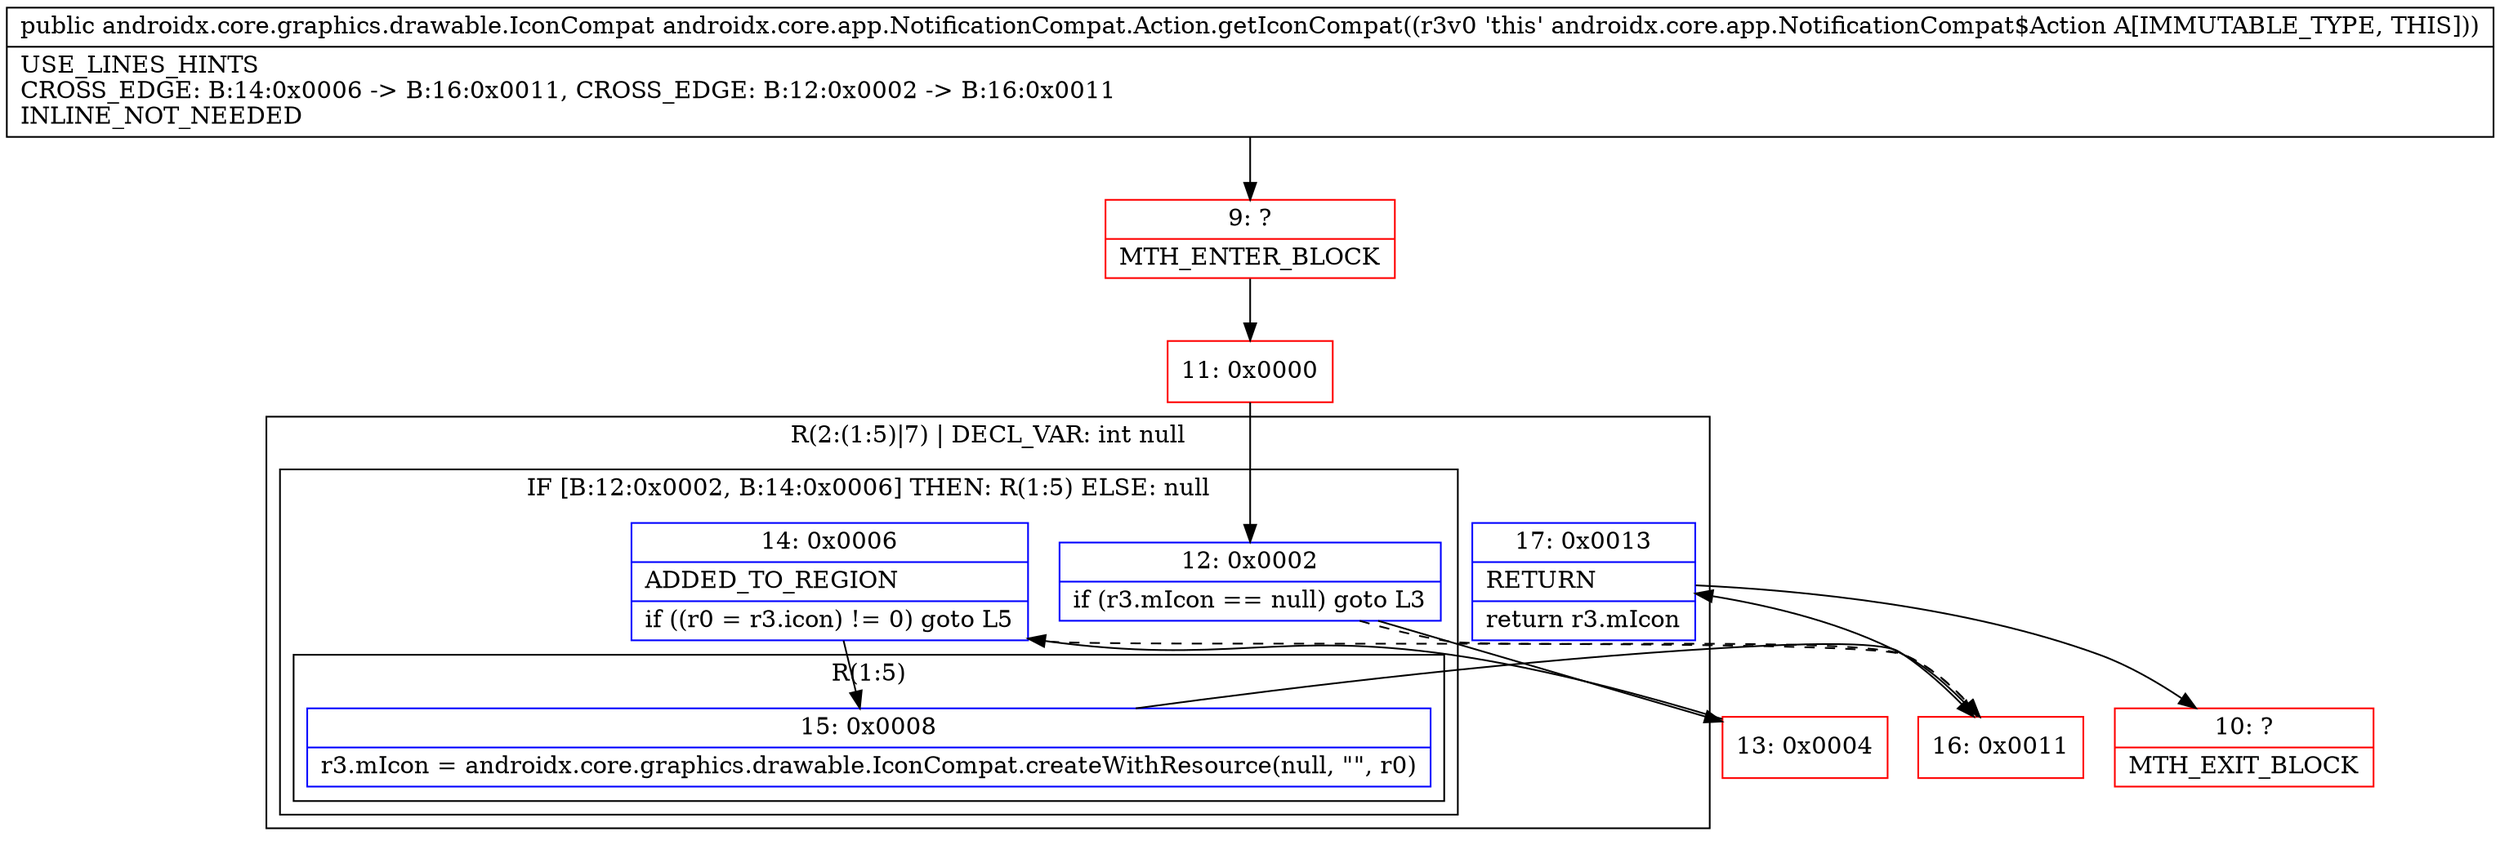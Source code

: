 digraph "CFG forandroidx.core.app.NotificationCompat.Action.getIconCompat()Landroidx\/core\/graphics\/drawable\/IconCompat;" {
subgraph cluster_Region_678146058 {
label = "R(2:(1:5)|7) | DECL_VAR: int null\l";
node [shape=record,color=blue];
subgraph cluster_IfRegion_447667450 {
label = "IF [B:12:0x0002, B:14:0x0006] THEN: R(1:5) ELSE: null";
node [shape=record,color=blue];
Node_12 [shape=record,label="{12\:\ 0x0002|if (r3.mIcon == null) goto L3\l}"];
Node_14 [shape=record,label="{14\:\ 0x0006|ADDED_TO_REGION\l|if ((r0 = r3.icon) != 0) goto L5\l}"];
subgraph cluster_Region_168674369 {
label = "R(1:5)";
node [shape=record,color=blue];
Node_15 [shape=record,label="{15\:\ 0x0008|r3.mIcon = androidx.core.graphics.drawable.IconCompat.createWithResource(null, \"\", r0)\l}"];
}
}
Node_17 [shape=record,label="{17\:\ 0x0013|RETURN\l|return r3.mIcon\l}"];
}
Node_9 [shape=record,color=red,label="{9\:\ ?|MTH_ENTER_BLOCK\l}"];
Node_11 [shape=record,color=red,label="{11\:\ 0x0000}"];
Node_13 [shape=record,color=red,label="{13\:\ 0x0004}"];
Node_16 [shape=record,color=red,label="{16\:\ 0x0011}"];
Node_10 [shape=record,color=red,label="{10\:\ ?|MTH_EXIT_BLOCK\l}"];
MethodNode[shape=record,label="{public androidx.core.graphics.drawable.IconCompat androidx.core.app.NotificationCompat.Action.getIconCompat((r3v0 'this' androidx.core.app.NotificationCompat$Action A[IMMUTABLE_TYPE, THIS]))  | USE_LINES_HINTS\lCROSS_EDGE: B:14:0x0006 \-\> B:16:0x0011, CROSS_EDGE: B:12:0x0002 \-\> B:16:0x0011\lINLINE_NOT_NEEDED\l}"];
MethodNode -> Node_9;Node_12 -> Node_13;
Node_12 -> Node_16[style=dashed];
Node_14 -> Node_15;
Node_14 -> Node_16[style=dashed];
Node_15 -> Node_16;
Node_17 -> Node_10;
Node_9 -> Node_11;
Node_11 -> Node_12;
Node_13 -> Node_14;
Node_16 -> Node_17;
}


